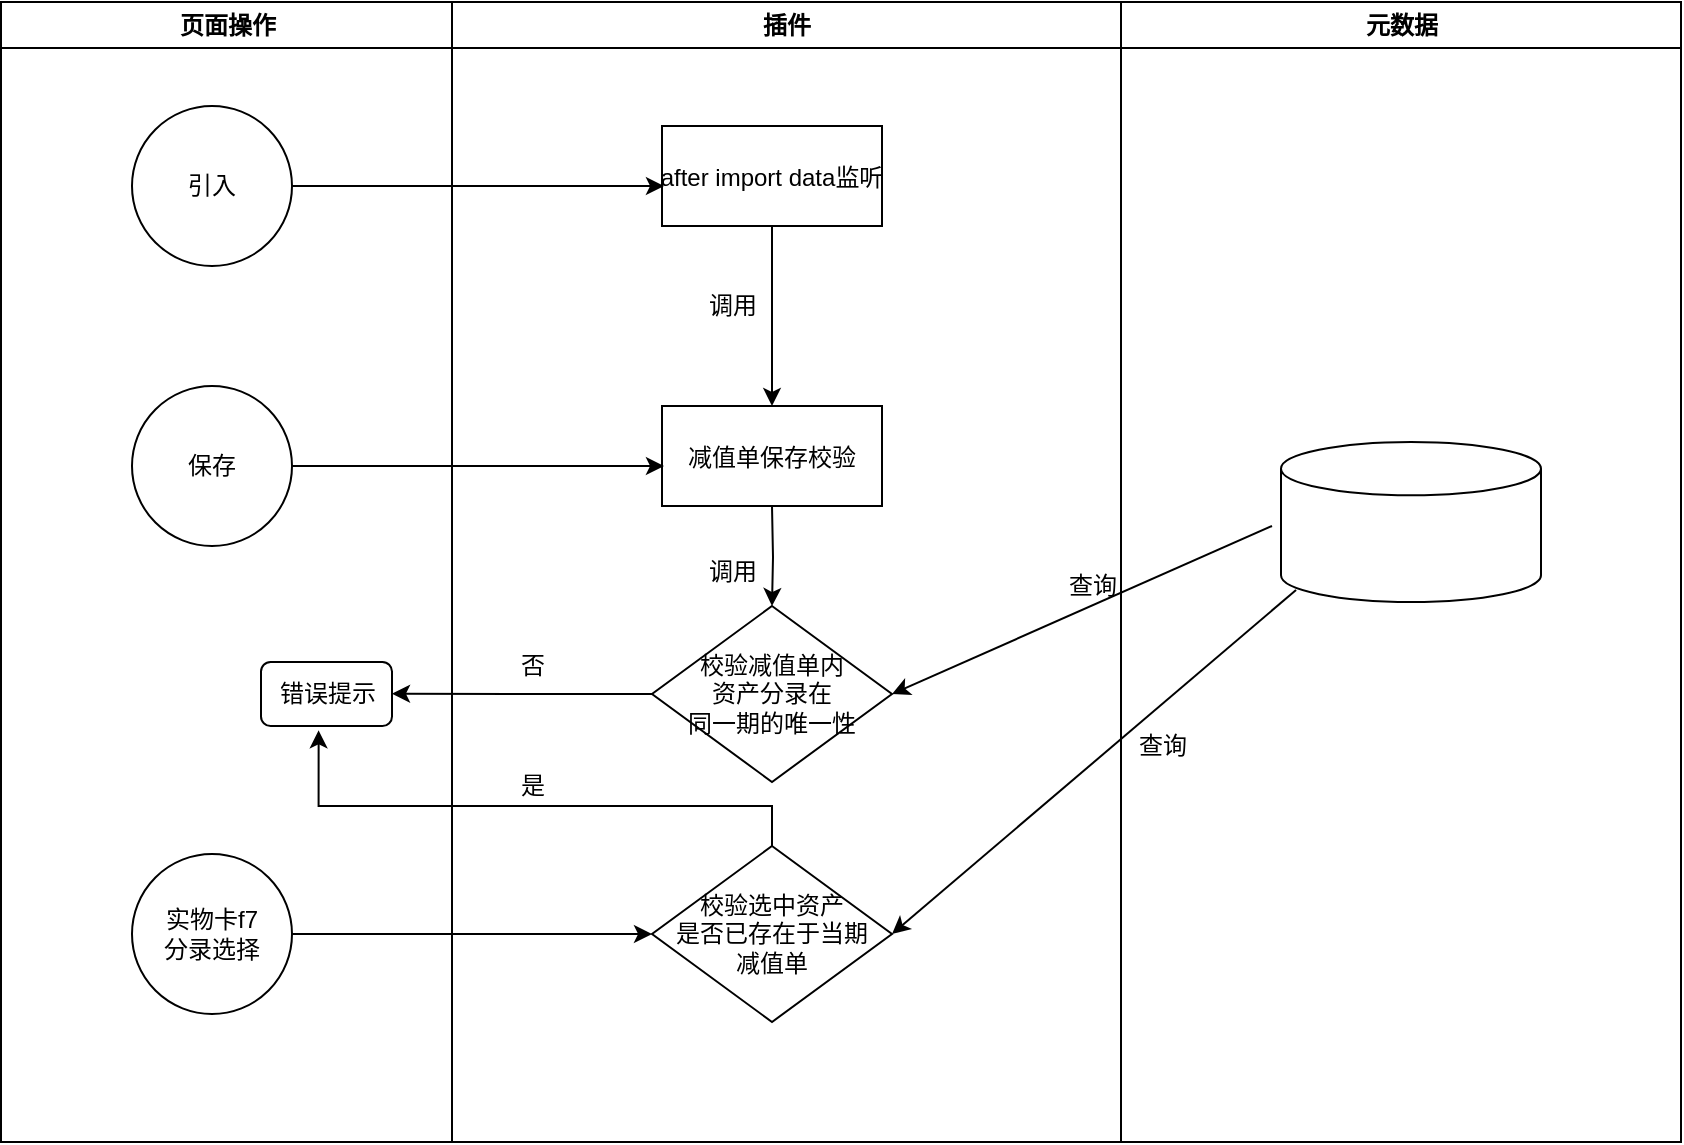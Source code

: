 <mxfile version="16.6.6" type="github">
  <diagram name="Page-1" id="e7e014a7-5840-1c2e-5031-d8a46d1fe8dd">
    <mxGraphModel dx="1185" dy="662" grid="1" gridSize="10" guides="1" tooltips="1" connect="1" arrows="1" fold="1" page="1" pageScale="1" pageWidth="1169" pageHeight="826" background="none" math="0" shadow="0">
      <root>
        <mxCell id="0" />
        <mxCell id="1" parent="0" />
        <mxCell id="2" value="页面操作" style="swimlane;whiteSpace=wrap" parent="1" vertex="1">
          <mxGeometry x="164.5" y="128" width="225.5" height="570" as="geometry" />
        </mxCell>
        <mxCell id="EH8jYJosOtOeuhWnZdbH-41" value="保存" style="ellipse;whiteSpace=wrap;html=1;aspect=fixed;" parent="2" vertex="1">
          <mxGeometry x="65.5" y="192" width="80" height="80" as="geometry" />
        </mxCell>
        <mxCell id="9UlX4zQVtP0Rxpw7Rmi_-41" value="引入" style="ellipse;whiteSpace=wrap;html=1;aspect=fixed;" vertex="1" parent="2">
          <mxGeometry x="65.5" y="52" width="80" height="80" as="geometry" />
        </mxCell>
        <mxCell id="9UlX4zQVtP0Rxpw7Rmi_-61" value="实物卡f7&lt;br&gt;分录选择" style="ellipse;whiteSpace=wrap;html=1;aspect=fixed;" vertex="1" parent="2">
          <mxGeometry x="65.5" y="426" width="80" height="80" as="geometry" />
        </mxCell>
        <mxCell id="9UlX4zQVtP0Rxpw7Rmi_-73" value="错误提示" style="rounded=1;whiteSpace=wrap;html=1;" vertex="1" parent="2">
          <mxGeometry x="130" y="330" width="65.5" height="32" as="geometry" />
        </mxCell>
        <mxCell id="3" value="插件" style="swimlane;whiteSpace=wrap" parent="1" vertex="1">
          <mxGeometry x="390" y="128" width="334.5" height="570" as="geometry" />
        </mxCell>
        <mxCell id="15" value="减值单保存校验" style="" parent="3" vertex="1">
          <mxGeometry x="105" y="202" width="110" height="50" as="geometry" />
        </mxCell>
        <mxCell id="9UlX4zQVtP0Rxpw7Rmi_-52" value="" style="edgeStyle=orthogonalEdgeStyle;rounded=0;orthogonalLoop=1;jettySize=auto;html=1;" edge="1" parent="3" source="18">
          <mxGeometry relative="1" as="geometry">
            <mxPoint x="160" y="202" as="targetPoint" />
          </mxGeometry>
        </mxCell>
        <mxCell id="18" value="after import data监听" style="" parent="3" vertex="1">
          <mxGeometry x="105" y="62" width="110" height="50" as="geometry" />
        </mxCell>
        <mxCell id="9UlX4zQVtP0Rxpw7Rmi_-58" value="调用" style="text;html=1;align=center;verticalAlign=middle;resizable=0;points=[];autosize=1;strokeColor=none;fillColor=none;" vertex="1" parent="3">
          <mxGeometry x="120" y="142" width="40" height="20" as="geometry" />
        </mxCell>
        <mxCell id="9UlX4zQVtP0Rxpw7Rmi_-60" value="调用" style="text;html=1;align=center;verticalAlign=middle;resizable=0;points=[];autosize=1;strokeColor=none;fillColor=none;" vertex="1" parent="3">
          <mxGeometry x="120" y="275" width="40" height="20" as="geometry" />
        </mxCell>
        <mxCell id="9UlX4zQVtP0Rxpw7Rmi_-68" value="校验减值单内&lt;br&gt;资产分录在&lt;br style=&quot;padding: 0px ; margin: 0px&quot;&gt;同一期的唯一性" style="rhombus;whiteSpace=wrap;html=1;fillColor=rgb(255, 255, 255);strokeColor=rgb(0, 0, 0);fontColor=rgb(0, 0, 0);" vertex="1" parent="3">
          <mxGeometry x="100" y="302" width="120" height="88" as="geometry" />
        </mxCell>
        <mxCell id="9UlX4zQVtP0Rxpw7Rmi_-69" value="" style="edgeStyle=orthogonalEdgeStyle;rounded=0;orthogonalLoop=1;jettySize=auto;html=1;" edge="1" parent="3" target="9UlX4zQVtP0Rxpw7Rmi_-68">
          <mxGeometry relative="1" as="geometry">
            <mxPoint x="160" y="252" as="sourcePoint" />
          </mxGeometry>
        </mxCell>
        <mxCell id="9UlX4zQVtP0Rxpw7Rmi_-74" value="&lt;span&gt;校验选中资产&lt;/span&gt;&lt;br style=&quot;padding: 0px ; margin: 0px&quot;&gt;&lt;span&gt;是否已存在于&lt;/span&gt;当期&lt;span&gt;&lt;br&gt;减值单&lt;/span&gt;" style="rhombus;whiteSpace=wrap;html=1;fillColor=rgb(255, 255, 255);strokeColor=rgb(0, 0, 0);fontColor=rgb(0, 0, 0);" vertex="1" parent="3">
          <mxGeometry x="100" y="422" width="120" height="88" as="geometry" />
        </mxCell>
        <mxCell id="4" value="元数据" style="swimlane;whiteSpace=wrap" parent="1" vertex="1">
          <mxGeometry x="724.5" y="128" width="280" height="570" as="geometry" />
        </mxCell>
        <mxCell id="EH8jYJosOtOeuhWnZdbH-45" value="" style="shape=cylinder3;whiteSpace=wrap;html=1;boundedLbl=1;backgroundOutline=1;size=13.333;" parent="4" vertex="1">
          <mxGeometry x="80" y="220" width="130" height="80" as="geometry" />
        </mxCell>
        <mxCell id="9UlX4zQVtP0Rxpw7Rmi_-66" value="" style="endArrow=classic;html=1;rounded=0;entryX=1;entryY=0.5;entryDx=0;entryDy=0;" edge="1" parent="4" target="9UlX4zQVtP0Rxpw7Rmi_-74">
          <mxGeometry width="50" height="50" relative="1" as="geometry">
            <mxPoint x="87.53" y="294" as="sourcePoint" />
            <mxPoint x="-116.97" y="430.85" as="targetPoint" />
          </mxGeometry>
        </mxCell>
        <mxCell id="9UlX4zQVtP0Rxpw7Rmi_-67" value="查询" style="text;html=1;align=center;verticalAlign=middle;resizable=0;points=[];autosize=1;strokeColor=none;fillColor=none;" vertex="1" parent="4">
          <mxGeometry y="362" width="40" height="20" as="geometry" />
        </mxCell>
        <mxCell id="EH8jYJosOtOeuhWnZdbH-46" value="" style="endArrow=classic;html=1;rounded=0;entryX=1;entryY=0.5;entryDx=0;entryDy=0;" parent="1" target="9UlX4zQVtP0Rxpw7Rmi_-68" edge="1">
          <mxGeometry width="50" height="50" relative="1" as="geometry">
            <mxPoint x="800" y="390" as="sourcePoint" />
            <mxPoint x="607.97" y="478.0" as="targetPoint" />
          </mxGeometry>
        </mxCell>
        <mxCell id="9UlX4zQVtP0Rxpw7Rmi_-44" style="edgeStyle=orthogonalEdgeStyle;rounded=0;orthogonalLoop=1;jettySize=auto;html=1;exitX=1;exitY=0.5;exitDx=0;exitDy=0;entryX=0.009;entryY=0.6;entryDx=0;entryDy=0;entryPerimeter=0;" edge="1" parent="1" source="EH8jYJosOtOeuhWnZdbH-41" target="15">
          <mxGeometry relative="1" as="geometry" />
        </mxCell>
        <mxCell id="9UlX4zQVtP0Rxpw7Rmi_-47" style="edgeStyle=orthogonalEdgeStyle;rounded=0;orthogonalLoop=1;jettySize=auto;html=1;exitX=1;exitY=0.5;exitDx=0;exitDy=0;entryX=0.009;entryY=0.6;entryDx=0;entryDy=0;entryPerimeter=0;" edge="1" parent="1" source="9UlX4zQVtP0Rxpw7Rmi_-41" target="18">
          <mxGeometry relative="1" as="geometry" />
        </mxCell>
        <mxCell id="9UlX4zQVtP0Rxpw7Rmi_-59" value="查询" style="text;html=1;align=center;verticalAlign=middle;resizable=0;points=[];autosize=1;strokeColor=none;fillColor=none;" vertex="1" parent="1">
          <mxGeometry x="690" y="410" width="40" height="20" as="geometry" />
        </mxCell>
        <mxCell id="9UlX4zQVtP0Rxpw7Rmi_-71" style="edgeStyle=orthogonalEdgeStyle;rounded=0;orthogonalLoop=1;jettySize=auto;html=1;exitX=0;exitY=0.5;exitDx=0;exitDy=0;" edge="1" parent="1" source="9UlX4zQVtP0Rxpw7Rmi_-68">
          <mxGeometry relative="1" as="geometry">
            <mxPoint x="360" y="473.833" as="targetPoint" />
          </mxGeometry>
        </mxCell>
        <mxCell id="9UlX4zQVtP0Rxpw7Rmi_-72" value="否" style="text;html=1;align=center;verticalAlign=middle;resizable=0;points=[];autosize=1;strokeColor=none;fillColor=none;" vertex="1" parent="1">
          <mxGeometry x="415" y="450" width="30" height="20" as="geometry" />
        </mxCell>
        <mxCell id="9UlX4zQVtP0Rxpw7Rmi_-78" style="edgeStyle=orthogonalEdgeStyle;rounded=0;orthogonalLoop=1;jettySize=auto;html=1;exitX=1;exitY=0.5;exitDx=0;exitDy=0;entryX=0;entryY=0.5;entryDx=0;entryDy=0;" edge="1" parent="1" source="9UlX4zQVtP0Rxpw7Rmi_-61" target="9UlX4zQVtP0Rxpw7Rmi_-74">
          <mxGeometry relative="1" as="geometry">
            <mxPoint x="480" y="589.667" as="targetPoint" />
          </mxGeometry>
        </mxCell>
        <mxCell id="9UlX4zQVtP0Rxpw7Rmi_-80" style="edgeStyle=orthogonalEdgeStyle;rounded=0;orthogonalLoop=1;jettySize=auto;html=1;exitX=0.5;exitY=0;exitDx=0;exitDy=0;entryX=0.44;entryY=1.068;entryDx=0;entryDy=0;entryPerimeter=0;" edge="1" parent="1" source="9UlX4zQVtP0Rxpw7Rmi_-74" target="9UlX4zQVtP0Rxpw7Rmi_-73">
          <mxGeometry relative="1" as="geometry">
            <Array as="points">
              <mxPoint x="550" y="530" />
              <mxPoint x="323" y="530" />
            </Array>
          </mxGeometry>
        </mxCell>
        <mxCell id="9UlX4zQVtP0Rxpw7Rmi_-81" value="是" style="text;html=1;align=center;verticalAlign=middle;resizable=0;points=[];autosize=1;strokeColor=none;fillColor=none;" vertex="1" parent="1">
          <mxGeometry x="415" y="510" width="30" height="20" as="geometry" />
        </mxCell>
      </root>
    </mxGraphModel>
  </diagram>
</mxfile>
